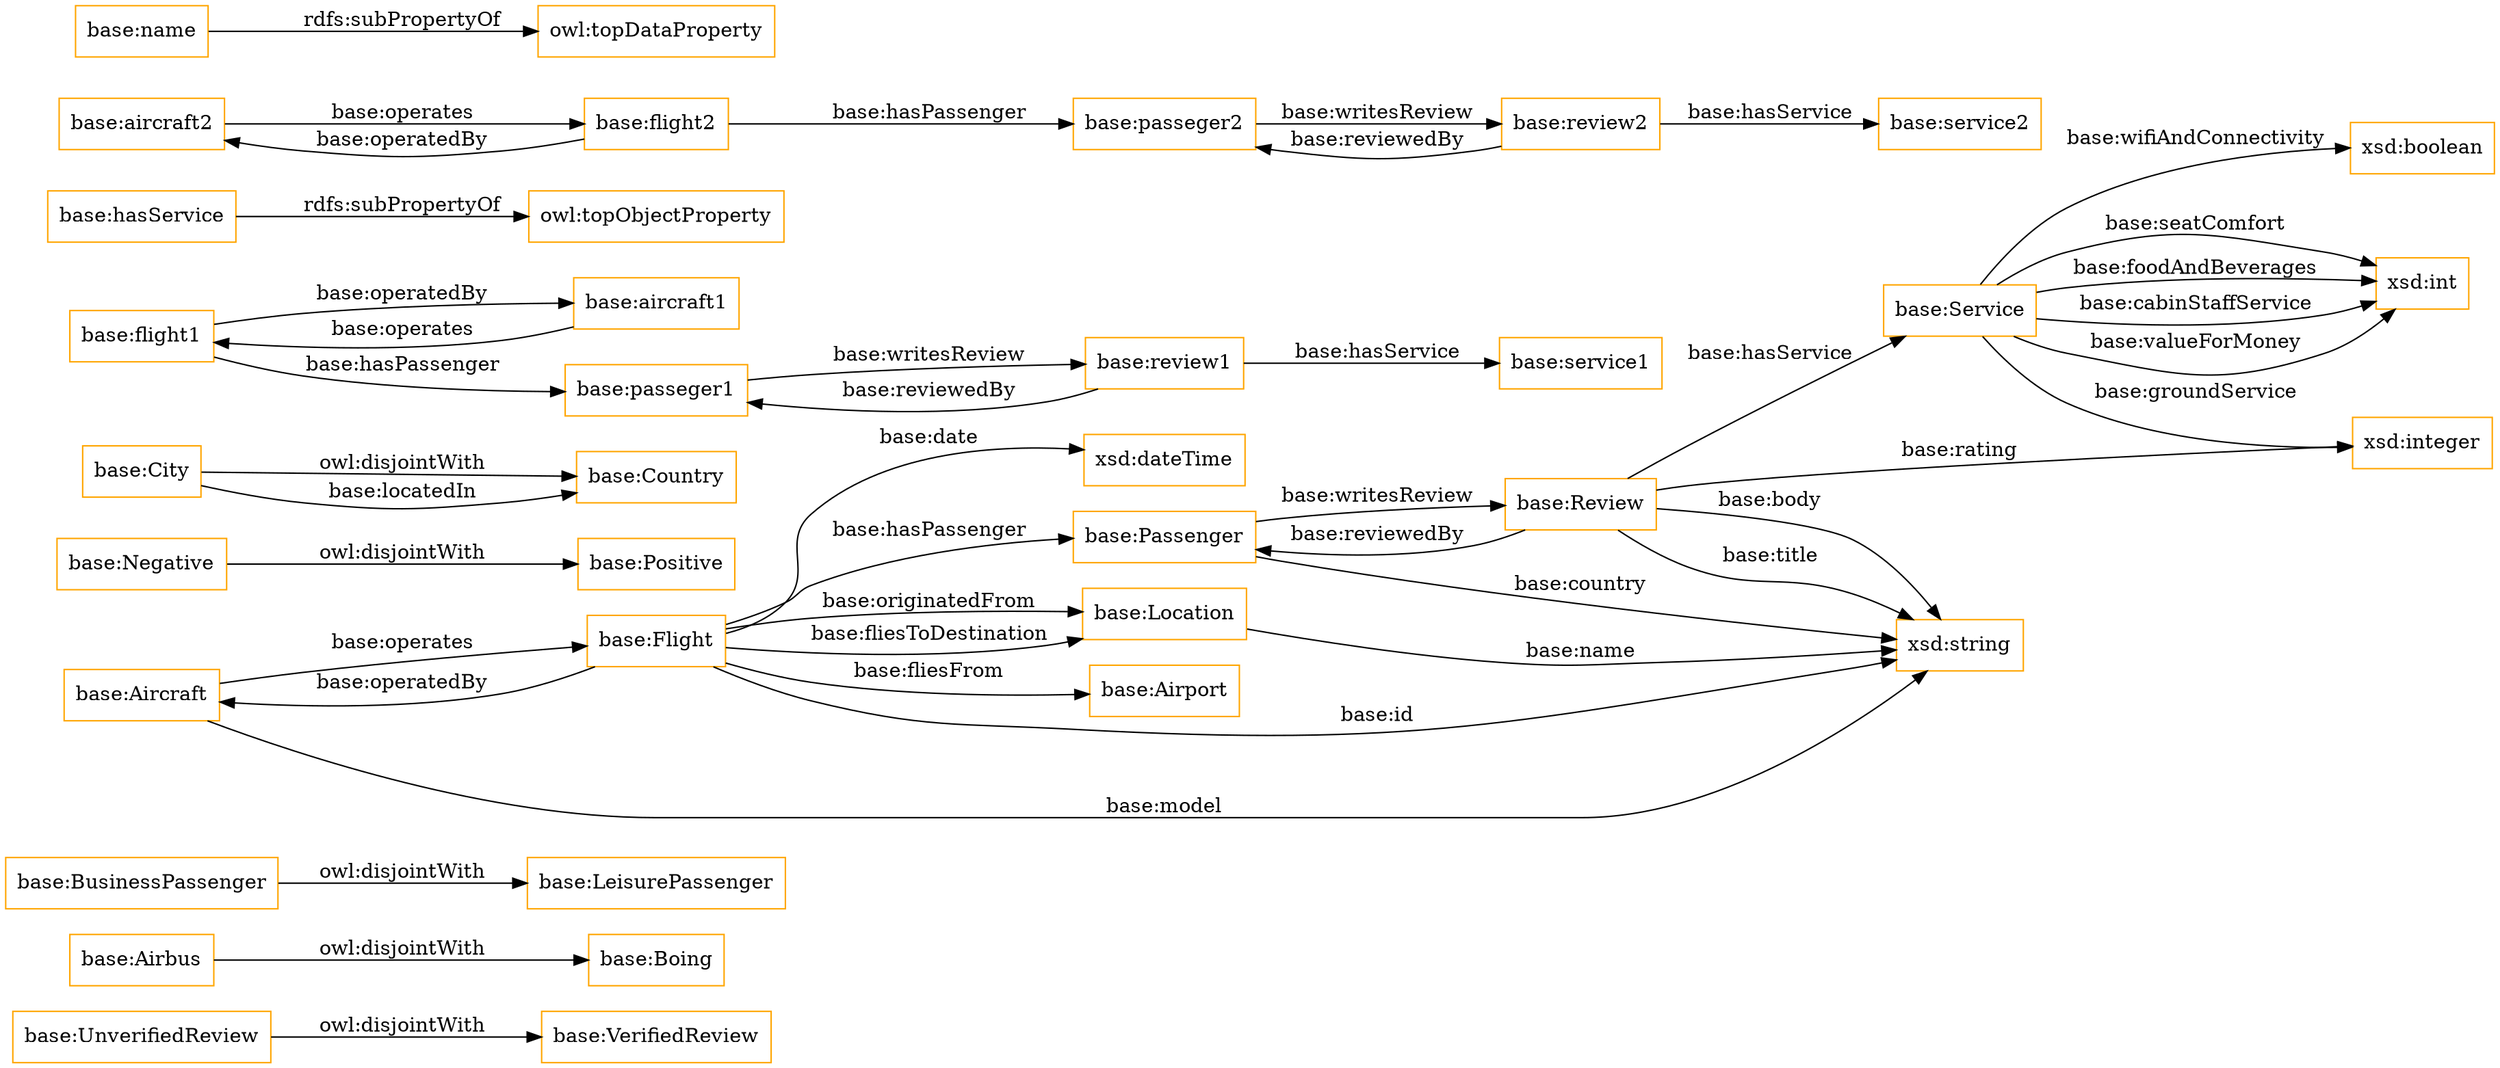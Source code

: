digraph ar2dtool_diagram { 
rankdir=LR;
size="1501"
node [shape = rectangle, color="orange"]; "base:VerifiedReview" "base:Airbus" "base:UnverifiedReview" "base:LeisurePassenger" "base:Aircraft" "base:Negative" "base:Passenger" "base:Review" "base:Service" "base:Positive" "base:Location" "base:Boing" "base:Country" "base:City" "base:Flight" "base:Airport" "base:BusinessPassenger" ; /*classes style*/
	"base:flight1" -> "base:aircraft1" [ label = "base:operatedBy" ];
	"base:flight1" -> "base:passeger1" [ label = "base:hasPassenger" ];
	"base:hasService" -> "owl:topObjectProperty" [ label = "rdfs:subPropertyOf" ];
	"base:aircraft2" -> "base:flight2" [ label = "base:operates" ];
	"base:aircraft1" -> "base:flight1" [ label = "base:operates" ];
	"base:name" -> "owl:topDataProperty" [ label = "rdfs:subPropertyOf" ];
	"base:passeger2" -> "base:review2" [ label = "base:writesReview" ];
	"base:review2" -> "base:passeger2" [ label = "base:reviewedBy" ];
	"base:review2" -> "base:service2" [ label = "base:hasService" ];
	"base:Airbus" -> "base:Boing" [ label = "owl:disjointWith" ];
	"base:City" -> "base:Country" [ label = "owl:disjointWith" ];
	"base:passeger1" -> "base:review1" [ label = "base:writesReview" ];
	"base:review1" -> "base:passeger1" [ label = "base:reviewedBy" ];
	"base:review1" -> "base:service1" [ label = "base:hasService" ];
	"base:flight2" -> "base:aircraft2" [ label = "base:operatedBy" ];
	"base:flight2" -> "base:passeger2" [ label = "base:hasPassenger" ];
	"base:Negative" -> "base:Positive" [ label = "owl:disjointWith" ];
	"base:BusinessPassenger" -> "base:LeisurePassenger" [ label = "owl:disjointWith" ];
	"base:UnverifiedReview" -> "base:VerifiedReview" [ label = "owl:disjointWith" ];
	"base:Review" -> "xsd:integer" [ label = "base:rating" ];
	"base:Review" -> "xsd:string" [ label = "base:body" ];
	"base:Service" -> "xsd:boolean" [ label = "base:wifiAndConnectivity" ];
	"base:Passenger" -> "xsd:string" [ label = "base:country" ];
	"base:Flight" -> "xsd:string" [ label = "base:id" ];
	"base:Passenger" -> "base:Review" [ label = "base:writesReview" ];
	"base:Service" -> "xsd:int" [ label = "base:foodAndBeverages" ];
	"base:City" -> "base:Country" [ label = "base:locatedIn" ];
	"base:Aircraft" -> "xsd:string" [ label = "base:model" ];
	"base:Flight" -> "base:Passenger" [ label = "base:hasPassenger" ];
	"base:Flight" -> "base:Location" [ label = "base:originatedFrom" ];
	"base:Service" -> "xsd:int" [ label = "base:cabinStaffService" ];
	"base:Review" -> "base:Service" [ label = "base:hasService" ];
	"base:Flight" -> "base:Airport" [ label = "base:fliesFrom" ];
	"base:Flight" -> "base:Location" [ label = "base:fliesToDestination" ];
	"base:Service" -> "xsd:int" [ label = "base:valueForMoney" ];
	"base:Service" -> "xsd:int" [ label = "base:seatComfort" ];
	"base:Flight" -> "base:Aircraft" [ label = "base:operatedBy" ];
	"base:Review" -> "base:Passenger" [ label = "base:reviewedBy" ];
	"base:Service" -> "xsd:integer" [ label = "base:groundService" ];
	"base:Review" -> "xsd:string" [ label = "base:title" ];
	"base:Location" -> "xsd:string" [ label = "base:name" ];
	"base:Flight" -> "xsd:dateTime" [ label = "base:date" ];
	"base:Aircraft" -> "base:Flight" [ label = "base:operates" ];

}
